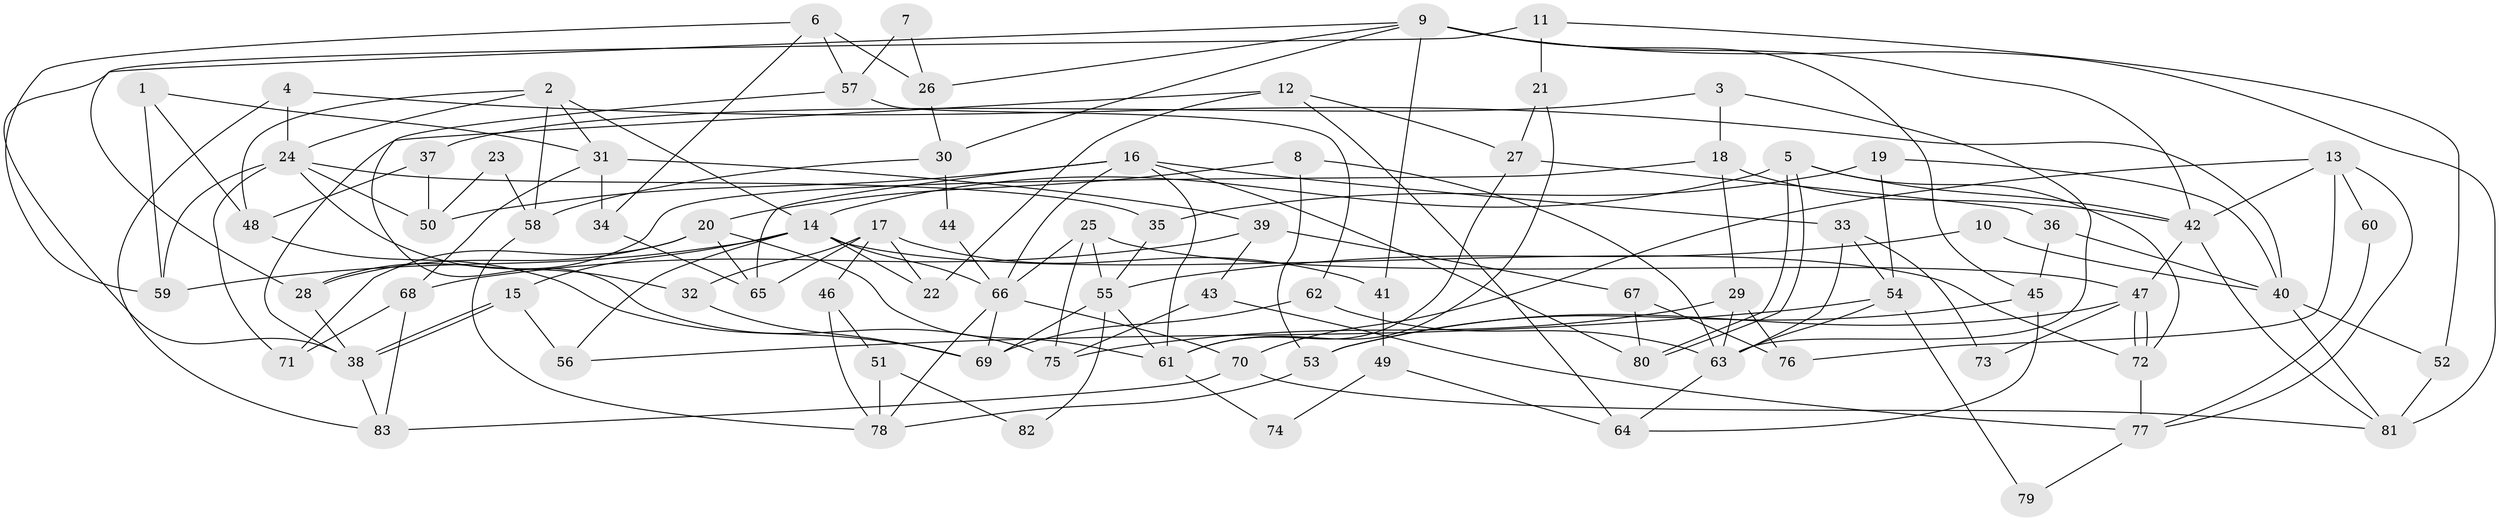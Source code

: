 // coarse degree distribution, {7: 0.11764705882352941, 9: 0.08823529411764706, 6: 0.17647058823529413, 16: 0.029411764705882353, 3: 0.11764705882352941, 4: 0.14705882352941177, 10: 0.08823529411764706, 5: 0.14705882352941177, 2: 0.08823529411764706}
// Generated by graph-tools (version 1.1) at 2025/50/03/04/25 22:50:59]
// undirected, 83 vertices, 166 edges
graph export_dot {
  node [color=gray90,style=filled];
  1;
  2;
  3;
  4;
  5;
  6;
  7;
  8;
  9;
  10;
  11;
  12;
  13;
  14;
  15;
  16;
  17;
  18;
  19;
  20;
  21;
  22;
  23;
  24;
  25;
  26;
  27;
  28;
  29;
  30;
  31;
  32;
  33;
  34;
  35;
  36;
  37;
  38;
  39;
  40;
  41;
  42;
  43;
  44;
  45;
  46;
  47;
  48;
  49;
  50;
  51;
  52;
  53;
  54;
  55;
  56;
  57;
  58;
  59;
  60;
  61;
  62;
  63;
  64;
  65;
  66;
  67;
  68;
  69;
  70;
  71;
  72;
  73;
  74;
  75;
  76;
  77;
  78;
  79;
  80;
  81;
  82;
  83;
  1 -- 59;
  1 -- 48;
  1 -- 31;
  2 -- 14;
  2 -- 31;
  2 -- 24;
  2 -- 48;
  2 -- 58;
  3 -- 18;
  3 -- 37;
  3 -- 63;
  4 -- 83;
  4 -- 40;
  4 -- 24;
  5 -- 14;
  5 -- 80;
  5 -- 80;
  5 -- 42;
  5 -- 72;
  6 -- 34;
  6 -- 57;
  6 -- 26;
  6 -- 59;
  7 -- 26;
  7 -- 57;
  8 -- 63;
  8 -- 53;
  8 -- 20;
  9 -- 28;
  9 -- 30;
  9 -- 26;
  9 -- 41;
  9 -- 42;
  9 -- 45;
  9 -- 81;
  10 -- 40;
  10 -- 55;
  11 -- 52;
  11 -- 38;
  11 -- 21;
  12 -- 22;
  12 -- 27;
  12 -- 38;
  12 -- 64;
  13 -- 42;
  13 -- 70;
  13 -- 60;
  13 -- 76;
  13 -- 77;
  14 -- 72;
  14 -- 59;
  14 -- 15;
  14 -- 22;
  14 -- 56;
  14 -- 66;
  15 -- 38;
  15 -- 38;
  15 -- 56;
  16 -- 33;
  16 -- 66;
  16 -- 50;
  16 -- 61;
  16 -- 65;
  16 -- 80;
  17 -- 65;
  17 -- 32;
  17 -- 22;
  17 -- 41;
  17 -- 46;
  18 -- 29;
  18 -- 42;
  18 -- 28;
  19 -- 35;
  19 -- 40;
  19 -- 54;
  20 -- 28;
  20 -- 61;
  20 -- 65;
  20 -- 71;
  21 -- 61;
  21 -- 27;
  23 -- 50;
  23 -- 58;
  24 -- 32;
  24 -- 35;
  24 -- 50;
  24 -- 59;
  24 -- 71;
  25 -- 47;
  25 -- 66;
  25 -- 55;
  25 -- 75;
  26 -- 30;
  27 -- 61;
  27 -- 36;
  28 -- 38;
  29 -- 63;
  29 -- 75;
  29 -- 76;
  30 -- 58;
  30 -- 44;
  31 -- 68;
  31 -- 34;
  31 -- 39;
  32 -- 69;
  33 -- 54;
  33 -- 63;
  33 -- 73;
  34 -- 65;
  35 -- 55;
  36 -- 45;
  36 -- 40;
  37 -- 48;
  37 -- 50;
  38 -- 83;
  39 -- 67;
  39 -- 43;
  39 -- 68;
  40 -- 81;
  40 -- 52;
  41 -- 49;
  42 -- 47;
  42 -- 81;
  43 -- 77;
  43 -- 75;
  44 -- 66;
  45 -- 64;
  45 -- 53;
  46 -- 78;
  46 -- 51;
  47 -- 72;
  47 -- 72;
  47 -- 53;
  47 -- 73;
  48 -- 69;
  49 -- 64;
  49 -- 74;
  51 -- 78;
  51 -- 82;
  52 -- 81;
  53 -- 78;
  54 -- 56;
  54 -- 63;
  54 -- 79;
  55 -- 61;
  55 -- 69;
  55 -- 82;
  57 -- 62;
  57 -- 75;
  58 -- 78;
  60 -- 77;
  61 -- 74;
  62 -- 63;
  62 -- 69;
  63 -- 64;
  66 -- 70;
  66 -- 69;
  66 -- 78;
  67 -- 76;
  67 -- 80;
  68 -- 71;
  68 -- 83;
  70 -- 81;
  70 -- 83;
  72 -- 77;
  77 -- 79;
}
